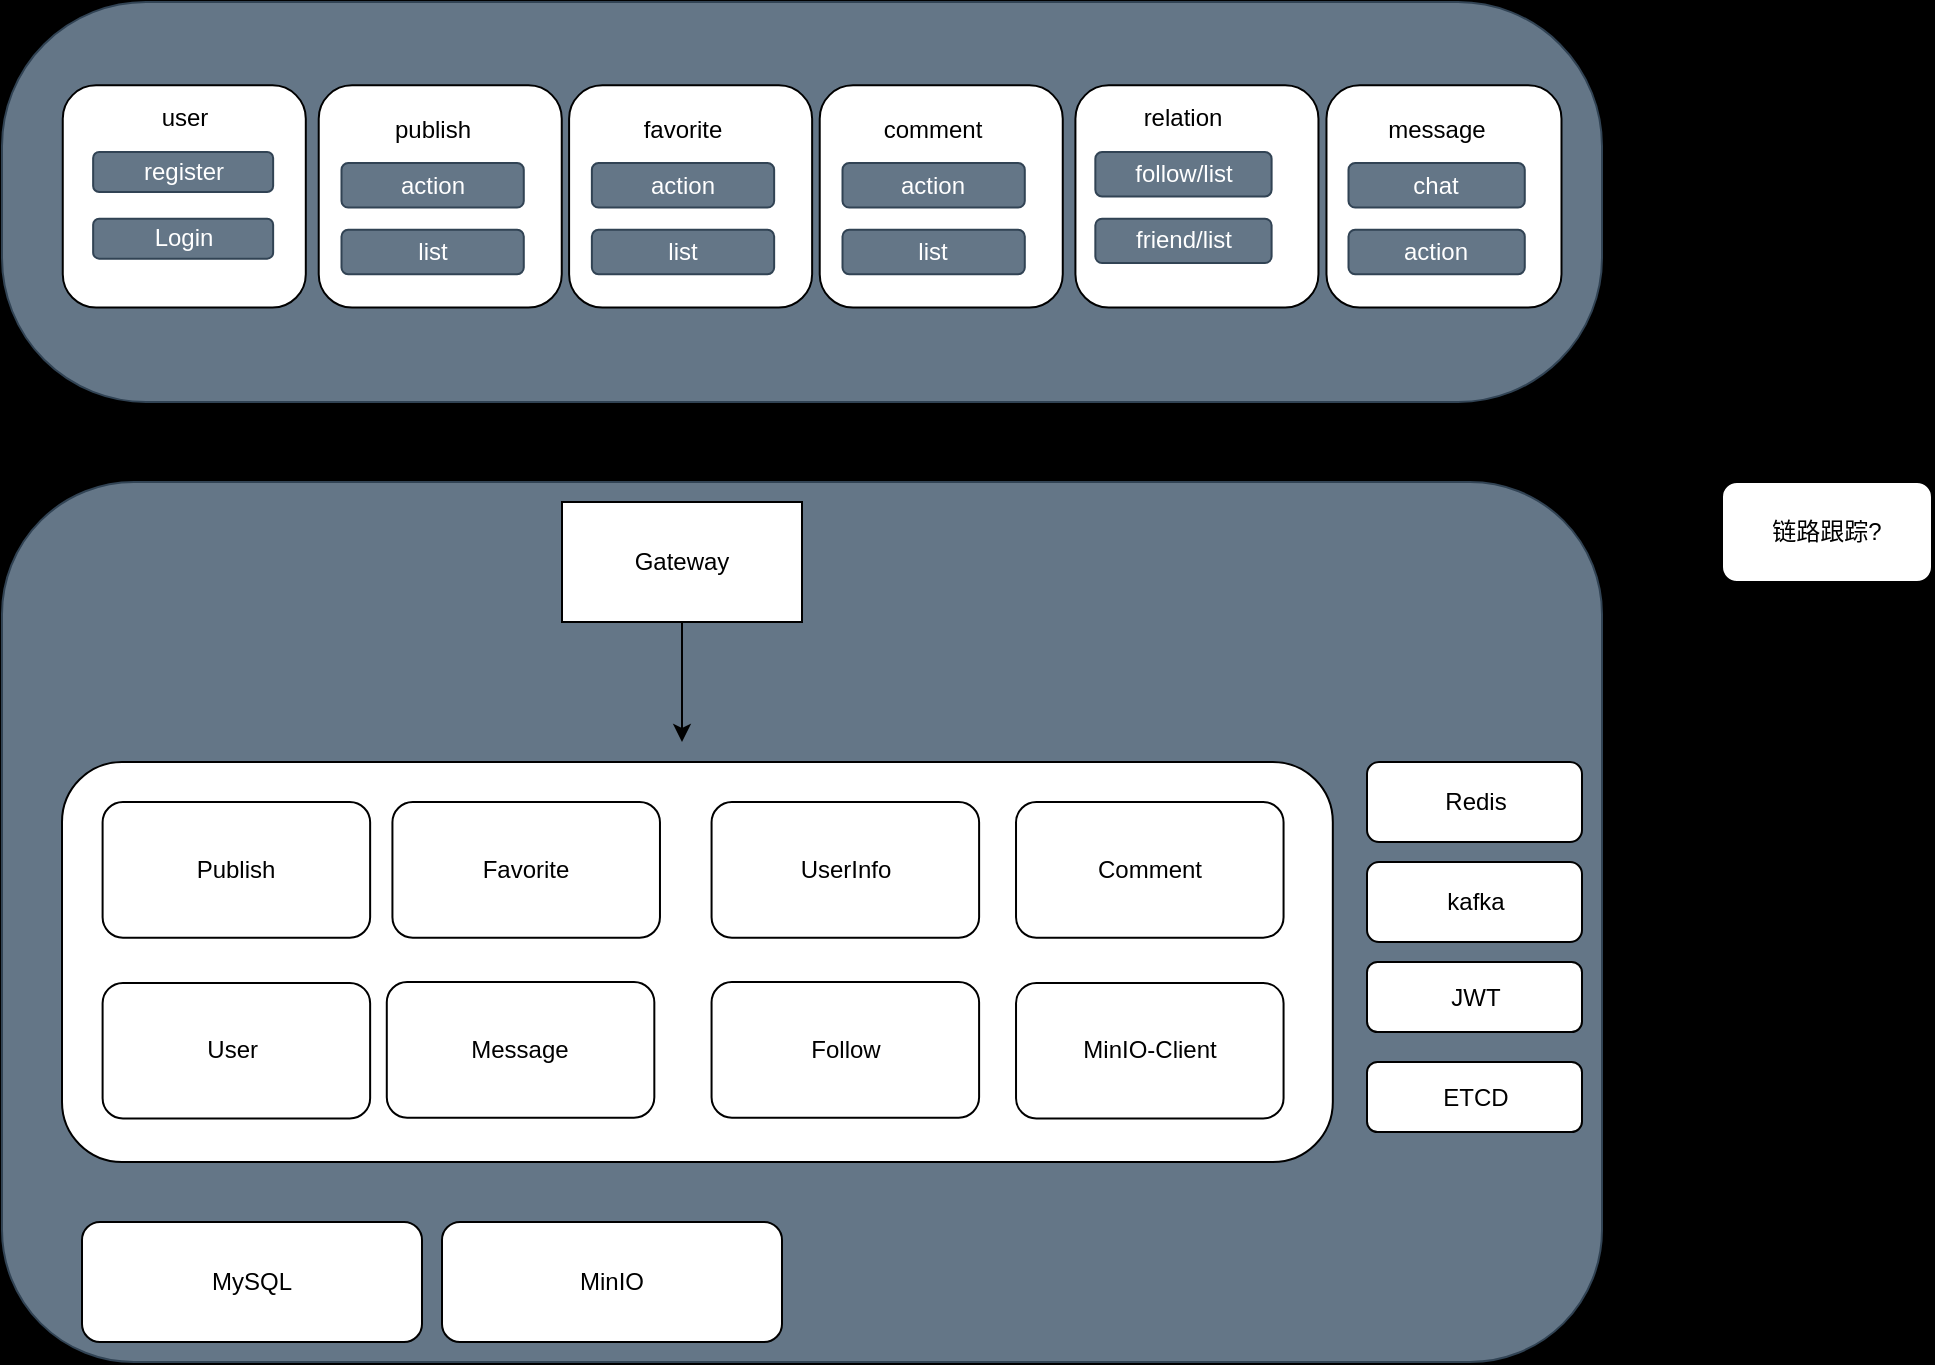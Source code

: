 <mxfile version="20.5.3" type="embed"><diagram name="Page-1" id="R-oQhzFSv7XG-evyQhH9"><mxGraphModel dx="1304" dy="978" grid="1" gridSize="10" guides="1" tooltips="1" connect="1" arrows="1" fold="1" page="0" pageScale="1" pageWidth="1169" pageHeight="827" background="#000000" math="0" shadow="0"><root><mxCell id="0"/><mxCell id="1" parent="0"/><mxCell id="Akr3IfSS3m8vHxKkkIhM-1" value="" style="rounded=1;whiteSpace=wrap;html=1;fillColor=#647687;strokeColor=#314354;fontColor=#ffffff;" parent="1" vertex="1"><mxGeometry x="-40" y="200" width="800" height="440" as="geometry"/></mxCell><mxCell id="Akr3IfSS3m8vHxKkkIhM-26" value="MySQL" style="rounded=1;whiteSpace=wrap;html=1;" parent="1" vertex="1"><mxGeometry y="570" width="170" height="60" as="geometry"/></mxCell><mxCell id="68" value="" style="group;rounded=1;arcSize=41;" parent="1" vertex="1" connectable="0"><mxGeometry x="-40" y="-40" width="800" height="200" as="geometry"/></mxCell><mxCell id="Akr3IfSS3m8vHxKkkIhM-29" value="" style="rounded=1;whiteSpace=wrap;html=1;glass=0;fillColor=#647687;strokeColor=#314354;fontColor=#ffffff;arcSize=36;" parent="68" vertex="1"><mxGeometry width="800" height="200" as="geometry"/></mxCell><mxCell id="26" value="" style="group;rounded=1;" parent="68" vertex="1" connectable="0"><mxGeometry x="164.689" y="47.222" width="115.19" height="105.556" as="geometry"/></mxCell><mxCell id="18" value="" style="rounded=1;whiteSpace=wrap;html=1;" parent="26" vertex="1"><mxGeometry x="-6.329" y="-5.556" width="121.519" height="111.111" as="geometry"/></mxCell><mxCell id="Akr3IfSS3m8vHxKkkIhM-47" value="list" style="rounded=1;whiteSpace=wrap;html=1;glass=0;fillColor=#647687;strokeColor=#314354;fontColor=#ffffff;" parent="26" vertex="1"><mxGeometry x="5.063" y="66.667" width="91.139" height="22.222" as="geometry"/></mxCell><mxCell id="4" value="action" style="rounded=1;whiteSpace=wrap;html=1;glass=0;fillColor=#647687;strokeColor=#314354;fontColor=#ffffff;" parent="26" vertex="1"><mxGeometry x="5.063" y="33.333" width="91.139" height="22.222" as="geometry"/></mxCell><mxCell id="15" value="publish" style="text;html=1;strokeColor=none;fillColor=none;align=center;verticalAlign=middle;whiteSpace=wrap;rounded=1;" parent="26" vertex="1"><mxGeometry x="20.253" width="60.759" height="33.333" as="geometry"/></mxCell><mxCell id="27" value="" style="group;rounded=1;" parent="68" vertex="1" connectable="0"><mxGeometry x="30.38" y="41.667" width="121.519" height="111.111" as="geometry"/></mxCell><mxCell id="12" value="" style="rounded=1;whiteSpace=wrap;html=1;" parent="27" vertex="1"><mxGeometry width="121.519" height="111.111" as="geometry"/></mxCell><mxCell id="3" value="Login" style="rounded=1;whiteSpace=wrap;html=1;glass=0;fillColor=#647687;strokeColor=#314354;fontColor=#ffffff;gradientColor=none;aspect=fixed;" parent="27" vertex="1"><mxGeometry x="15.19" y="66.667" width="90" height="20" as="geometry"/></mxCell><mxCell id="16" value="register" style="rounded=1;whiteSpace=wrap;html=1;glass=0;fillColor=#647687;strokeColor=#314354;fontColor=#ffffff;gradientColor=none;aspect=fixed;" parent="27" vertex="1"><mxGeometry x="15.19" y="33.333" width="90" height="20" as="geometry"/></mxCell><mxCell id="24" value="user" style="text;html=1;strokeColor=none;fillColor=none;align=center;verticalAlign=middle;whiteSpace=wrap;rounded=1;" parent="27" vertex="1"><mxGeometry x="30.38" width="60.759" height="33.333" as="geometry"/></mxCell><mxCell id="30" value="" style="group;rounded=1;" parent="68" vertex="1" connectable="0"><mxGeometry x="289.873" y="47.222" width="115.19" height="105.556" as="geometry"/></mxCell><mxCell id="31" value="" style="rounded=1;whiteSpace=wrap;html=1;" parent="30" vertex="1"><mxGeometry x="-6.329" y="-5.556" width="121.519" height="111.111" as="geometry"/></mxCell><mxCell id="32" value="list" style="rounded=1;whiteSpace=wrap;html=1;glass=0;fillColor=#647687;strokeColor=#314354;fontColor=#ffffff;" parent="30" vertex="1"><mxGeometry x="5.063" y="66.667" width="91.139" height="22.222" as="geometry"/></mxCell><mxCell id="33" value="action" style="rounded=1;whiteSpace=wrap;html=1;glass=0;fillColor=#647687;strokeColor=#314354;fontColor=#ffffff;" parent="30" vertex="1"><mxGeometry x="5.063" y="33.333" width="91.139" height="22.222" as="geometry"/></mxCell><mxCell id="34" value="favorite" style="text;html=1;strokeColor=none;fillColor=none;align=center;verticalAlign=middle;whiteSpace=wrap;rounded=1;" parent="30" vertex="1"><mxGeometry x="20.253" width="60.759" height="33.333" as="geometry"/></mxCell><mxCell id="50" value="" style="group;rounded=1;" parent="68" vertex="1" connectable="0"><mxGeometry x="668.354" y="47.222" width="111.392" height="105.556" as="geometry"/></mxCell><mxCell id="51" value="" style="rounded=1;whiteSpace=wrap;html=1;" parent="50" vertex="1"><mxGeometry x="-6.12" y="-5.556" width="117.513" height="111.111" as="geometry"/></mxCell><mxCell id="52" value="action" style="rounded=1;whiteSpace=wrap;html=1;glass=0;fillColor=#647687;strokeColor=#314354;fontColor=#ffffff;" parent="50" vertex="1"><mxGeometry x="4.896" y="66.667" width="88.135" height="22.222" as="geometry"/></mxCell><mxCell id="53" value="chat" style="rounded=1;whiteSpace=wrap;html=1;glass=0;fillColor=#647687;strokeColor=#314354;fontColor=#ffffff;" parent="50" vertex="1"><mxGeometry x="4.896" y="33.333" width="88.135" height="22.222" as="geometry"/></mxCell><mxCell id="54" value="message" style="text;html=1;strokeColor=none;fillColor=none;align=center;verticalAlign=middle;whiteSpace=wrap;rounded=1;" parent="50" vertex="1"><mxGeometry x="19.585" width="58.756" height="33.333" as="geometry"/></mxCell><mxCell id="36" value="" style="group;rounded=1;" parent="68" vertex="1" connectable="0"><mxGeometry x="415.19" y="47.222" width="324.051" height="144.444" as="geometry"/></mxCell><mxCell id="37" value="" style="rounded=1;whiteSpace=wrap;html=1;" parent="36" vertex="1"><mxGeometry x="-6.329" y="-5.556" width="121.519" height="111.111" as="geometry"/></mxCell><mxCell id="38" value="list" style="rounded=1;whiteSpace=wrap;html=1;glass=0;fillColor=#647687;strokeColor=#314354;fontColor=#ffffff;" parent="36" vertex="1"><mxGeometry x="5.063" y="66.667" width="91.139" height="22.222" as="geometry"/></mxCell><mxCell id="39" value="action" style="rounded=1;whiteSpace=wrap;html=1;glass=0;fillColor=#647687;strokeColor=#314354;fontColor=#ffffff;" parent="36" vertex="1"><mxGeometry x="5.063" y="33.333" width="91.139" height="22.222" as="geometry"/></mxCell><mxCell id="40" value="comment" style="text;html=1;strokeColor=none;fillColor=none;align=center;verticalAlign=middle;whiteSpace=wrap;rounded=1;" parent="36" vertex="1"><mxGeometry x="20.253" width="60.759" height="33.333" as="geometry"/></mxCell><mxCell id="67" value="" style="group;rounded=1;" parent="68" vertex="1" connectable="0"><mxGeometry x="536.709" y="41.667" width="121.519" height="111.111" as="geometry"/></mxCell><mxCell id="63" value="" style="rounded=1;whiteSpace=wrap;html=1;" parent="67" vertex="1"><mxGeometry width="121.519" height="111.111" as="geometry"/></mxCell><mxCell id="41" value="" style="group;rounded=1;" parent="67" vertex="1" connectable="0"><mxGeometry x="5.063" width="111.392" height="105.556" as="geometry"/></mxCell><mxCell id="61" value="" style="group;rounded=1;" parent="41" vertex="1" connectable="0"><mxGeometry x="4.896" width="102.82" height="100" as="geometry"/></mxCell><mxCell id="43" value="friend/list" style="rounded=1;whiteSpace=wrap;html=1;glass=0;fillColor=#647687;strokeColor=#314354;fontColor=#ffffff;" parent="61" vertex="1"><mxGeometry y="66.667" width="88.135" height="22.222" as="geometry"/></mxCell><mxCell id="44" value="follow/list" style="rounded=1;whiteSpace=wrap;html=1;glass=0;fillColor=#647687;strokeColor=#314354;fontColor=#ffffff;" parent="61" vertex="1"><mxGeometry y="33.333" width="88.135" height="22.222" as="geometry"/></mxCell><mxCell id="49" value="relation" style="text;html=1;strokeColor=none;fillColor=none;align=center;verticalAlign=middle;whiteSpace=wrap;rounded=1;" parent="61" vertex="1"><mxGeometry x="14.689" width="58.756" height="33.333" as="geometry"/></mxCell><mxCell id="95" value="" style="group" parent="1" vertex="1" connectable="0"><mxGeometry x="-10" y="340" width="680" height="260" as="geometry"/></mxCell><mxCell id="81" value="" style="rounded=1;whiteSpace=wrap;html=1;" parent="95" vertex="1"><mxGeometry width="635.41" height="200" as="geometry"/></mxCell><mxCell id="82" value="" style="group" parent="95" vertex="1" connectable="0"><mxGeometry x="20.299" y="20.003" width="646.557" height="226.087" as="geometry"/></mxCell><mxCell id="84" value="User&amp;nbsp;" style="rounded=1;whiteSpace=wrap;html=1;" parent="82" vertex="1"><mxGeometry y="90.435" width="133.77" height="67.826" as="geometry"/></mxCell><mxCell id="85" value="Publish" style="rounded=1;whiteSpace=wrap;html=1;" parent="82" vertex="1"><mxGeometry width="133.77" height="67.826" as="geometry"/></mxCell><mxCell id="87" value="Favorite" style="rounded=1;whiteSpace=wrap;html=1;" parent="82" vertex="1"><mxGeometry x="144.918" width="133.77" height="67.826" as="geometry"/></mxCell><mxCell id="93" value="MinIO-Client" style="rounded=1;whiteSpace=wrap;html=1;" parent="82" vertex="1"><mxGeometry x="456.717" y="90.435" width="133.77" height="67.826" as="geometry"/></mxCell><mxCell id="89" value="Message" style="rounded=1;whiteSpace=wrap;html=1;" parent="95" vertex="1"><mxGeometry x="162.393" y="110.003" width="133.77" height="67.826" as="geometry"/></mxCell><mxCell id="90" value="UserInfo" style="rounded=1;whiteSpace=wrap;html=1;" parent="95" vertex="1"><mxGeometry x="324.784" y="20.008" width="133.77" height="67.826" as="geometry"/></mxCell><mxCell id="94" value="Comment" style="rounded=1;whiteSpace=wrap;html=1;" parent="95" vertex="1"><mxGeometry x="477.01" y="20.003" width="133.77" height="67.826" as="geometry"/></mxCell><mxCell id="88" value="Follow" style="rounded=1;whiteSpace=wrap;html=1;" parent="95" vertex="1"><mxGeometry x="324.781" y="110.008" width="133.77" height="67.826" as="geometry"/></mxCell><mxCell id="104" value="链路跟踪?" style="rounded=1;whiteSpace=wrap;html=1;glass=0;" parent="1" vertex="1"><mxGeometry x="820" y="200" width="105" height="50" as="geometry"/></mxCell><mxCell id="9" value="MinIO" style="rounded=1;whiteSpace=wrap;html=1;glass=0;" parent="1" vertex="1"><mxGeometry x="180" y="570" width="170" height="60" as="geometry"/></mxCell><mxCell id="8" value="JWT" style="rounded=1;whiteSpace=wrap;html=1;glass=0;" parent="1" vertex="1"><mxGeometry x="642.5" y="440" width="107.5" height="35" as="geometry"/></mxCell><mxCell id="Akr3IfSS3m8vHxKkkIhM-27" value="Redis" style="rounded=1;whiteSpace=wrap;html=1;glass=0;" parent="1" vertex="1"><mxGeometry x="642.5" y="340" width="107.5" height="40" as="geometry"/></mxCell><mxCell id="105" value="Gateway" style="rounded=0;whiteSpace=wrap;html=1;" vertex="1" parent="1"><mxGeometry x="240" y="210" width="120" height="60" as="geometry"/></mxCell><mxCell id="106" value="" style="endArrow=classic;html=1;rounded=0;" edge="1" parent="1" source="105"><mxGeometry width="50" height="50" relative="1" as="geometry"><mxPoint x="340" y="400" as="sourcePoint"/><mxPoint x="300" y="330" as="targetPoint"/></mxGeometry></mxCell><mxCell id="Akr3IfSS3m8vHxKkkIhM-101" value="kafka" style="rounded=1;whiteSpace=wrap;html=1;glass=0;" parent="1" vertex="1"><mxGeometry x="642.5" y="390" width="107.5" height="40" as="geometry"/></mxCell><mxCell id="107" value="ETCD" style="rounded=1;whiteSpace=wrap;html=1;glass=0;" vertex="1" parent="1"><mxGeometry x="642.5" y="490" width="107.5" height="35" as="geometry"/></mxCell></root></mxGraphModel></diagram></mxfile>